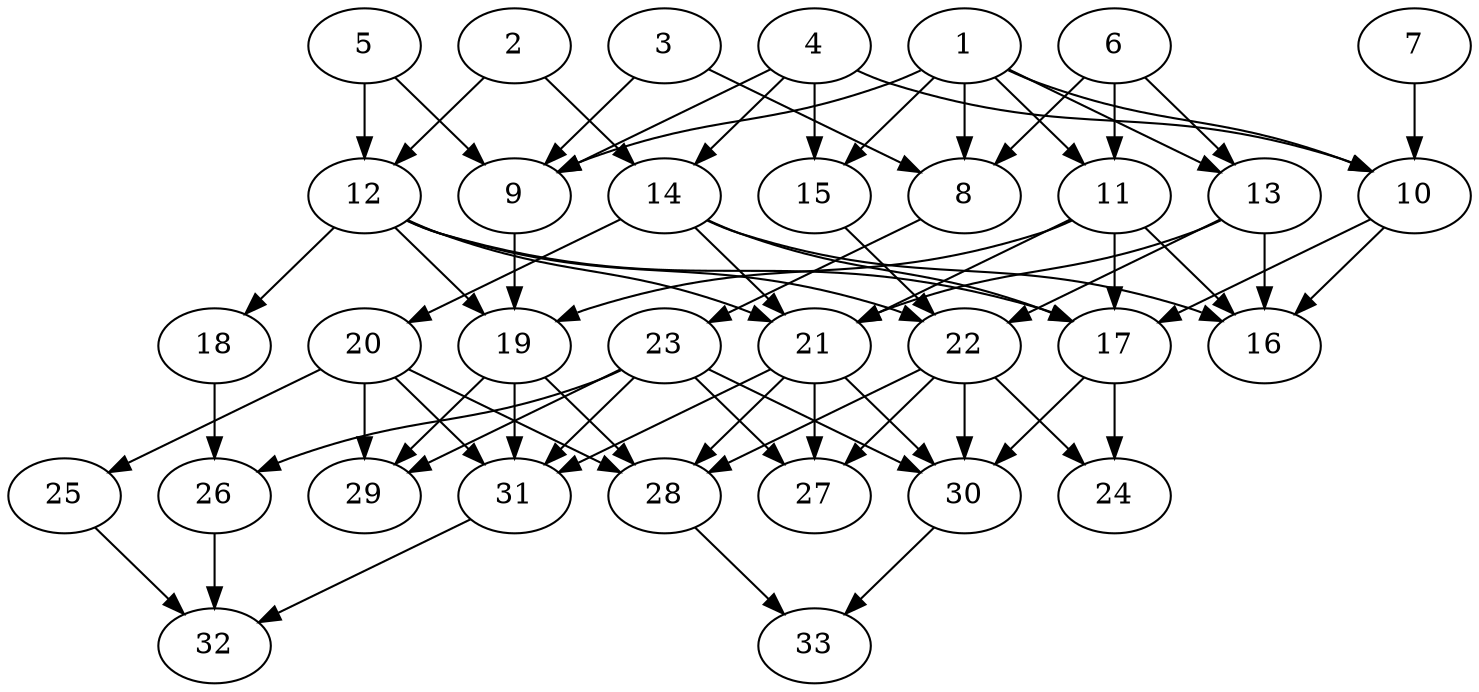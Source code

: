// DAG (tier=2-normal, mode=data, n=33, ccr=0.424, fat=0.672, density=0.500, regular=0.587, jump=0.121, mindata=2097152, maxdata=16777216)
// DAG automatically generated by daggen at Sun Aug 24 16:33:34 2025
// /home/ermia/Project/Environments/daggen/bin/daggen --dot --ccr 0.424 --fat 0.672 --regular 0.587 --density 0.500 --jump 0.121 --mindata 2097152 --maxdata 16777216 -n 33 
digraph G {
  1 [size="77858858977984512000", alpha="0.14", expect_size="38929429488992256000"]
  1 -> 8 [size ="145868665651200"]
  1 -> 9 [size ="145868665651200"]
  1 -> 10 [size ="145868665651200"]
  1 -> 11 [size ="145868665651200"]
  1 -> 13 [size ="145868665651200"]
  1 -> 15 [size ="145868665651200"]
  2 [size="16298655900472705024", alpha="0.00", expect_size="8149327950236352512"]
  2 -> 12 [size ="51426998878208"]
  2 -> 14 [size ="51426998878208"]
  3 [size="4153678171056015147008", alpha="0.09", expect_size="2076839085528007573504"]
  3 -> 8 [size ="2067181214892032"]
  3 -> 9 [size ="2067181214892032"]
  4 [size="5345148241594183680", alpha="0.19", expect_size="2672574120797091840"]
  4 -> 9 [size ="1864355243098112"]
  4 -> 10 [size ="1864355243098112"]
  4 -> 14 [size ="1864355243098112"]
  4 -> 15 [size ="1864355243098112"]
  5 [size="890694753617983832064", alpha="0.18", expect_size="445347376808991916032"]
  5 -> 9 [size ="740586713776128"]
  5 -> 12 [size ="740586713776128"]
  6 [size="223226124535674699776", alpha="0.18", expect_size="111613062267837349888"]
  6 -> 8 [size ="294387930103808"]
  6 -> 11 [size ="294387930103808"]
  6 -> 13 [size ="294387930103808"]
  7 [size="1799218162387516", alpha="0.08", expect_size="899609081193758"]
  7 -> 10 [size ="117211033239552"]
  8 [size="922869631770520704", alpha="0.12", expect_size="461434815885260352"]
  8 -> 23 [size ="613515140268032"]
  9 [size="10308990295198624", alpha="0.07", expect_size="5154495147599312"]
  9 -> 19 [size ="386407545700352"]
  10 [size="5914715617294139392", alpha="0.18", expect_size="2957357808647069696"]
  10 -> 16 [size ="2107673000542208"]
  10 -> 17 [size ="2107673000542208"]
  11 [size="1844777608383815483392", alpha="0.12", expect_size="922388804191907741696"]
  11 -> 16 [size ="1203333477957632"]
  11 -> 17 [size ="1203333477957632"]
  11 -> 19 [size ="1203333477957632"]
  11 -> 21 [size ="1203333477957632"]
  12 [size="777550992253124608000", alpha="0.20", expect_size="388775496126562304000"]
  12 -> 17 [size ="676460704563200"]
  12 -> 18 [size ="676460704563200"]
  12 -> 19 [size ="676460704563200"]
  12 -> 21 [size ="676460704563200"]
  12 -> 22 [size ="676460704563200"]
  13 [size="49309855353874136", alpha="0.06", expect_size="24654927676937068"]
  13 -> 16 [size ="58731295408128"]
  13 -> 21 [size ="58731295408128"]
  13 -> 22 [size ="58731295408128"]
  14 [size="2338316401052539904", alpha="0.15", expect_size="1169158200526269952"]
  14 -> 16 [size ="974103414571008"]
  14 -> 17 [size ="974103414571008"]
  14 -> 20 [size ="974103414571008"]
  14 -> 21 [size ="974103414571008"]
  15 [size="3634761167227846656000", alpha="0.07", expect_size="1817380583613923328000"]
  15 -> 22 [size ="1891213561036800"]
  16 [size="3274060442952416256", alpha="0.01", expect_size="1637030221476208128"]
  17 [size="4699365133476680", alpha="0.03", expect_size="2349682566738340"]
  17 -> 24 [size ="210807136714752"]
  17 -> 30 [size ="210807136714752"]
  18 [size="86506647594431676416", alpha="0.17", expect_size="43253323797215838208"]
  18 -> 26 [size ="156479088754688"]
  19 [size="11522838919481856", alpha="0.16", expect_size="5761419459740928"]
  19 -> 28 [size ="357478717980672"]
  19 -> 29 [size ="357478717980672"]
  19 -> 31 [size ="357478717980672"]
  20 [size="2593518690050800", alpha="0.01", expect_size="1296759345025400"]
  20 -> 25 [size ="41156398284800"]
  20 -> 28 [size ="41156398284800"]
  20 -> 29 [size ="41156398284800"]
  20 -> 31 [size ="41156398284800"]
  21 [size="117048430269187489792", alpha="0.16", expect_size="58524215134593744896"]
  21 -> 27 [size ="191425761247232"]
  21 -> 28 [size ="191425761247232"]
  21 -> 30 [size ="191425761247232"]
  21 -> 31 [size ="191425761247232"]
  22 [size="734722492483892150272", alpha="0.08", expect_size="367361246241946075136"]
  22 -> 24 [size ="651386685489152"]
  22 -> 27 [size ="651386685489152"]
  22 -> 28 [size ="651386685489152"]
  22 -> 30 [size ="651386685489152"]
  23 [size="2815740765311860736000", alpha="0.10", expect_size="1407870382655930368000"]
  23 -> 26 [size ="1595212090572800"]
  23 -> 27 [size ="1595212090572800"]
  23 -> 29 [size ="1595212090572800"]
  23 -> 30 [size ="1595212090572800"]
  23 -> 31 [size ="1595212090572800"]
  24 [size="34039788677035056", alpha="0.14", expect_size="17019894338517528"]
  25 [size="4126747466129899257856", alpha="0.02", expect_size="2063373733064949628928"]
  25 -> 32 [size ="2058236375072768"]
  26 [size="3552326336190761472", alpha="0.00", expect_size="1776163168095380736"]
  26 -> 32 [size ="1212796222046208"]
  27 [size="506612289323925504000", alpha="0.08", expect_size="253306144661962752000"]
  28 [size="19719646934928068", alpha="0.11", expect_size="9859823467464034"]
  28 -> 33 [size ="476020696154112"]
  29 [size="266445505636383850496", alpha="0.15", expect_size="133222752818191925248"]
  30 [size="28621541324265468", alpha="0.04", expect_size="14310770662132734"]
  30 -> 33 [size ="490922311680000"]
  31 [size="44759700501933216", alpha="0.01", expect_size="22379850250966608"]
  31 -> 32 [size ="782625929166848"]
  32 [size="20670874964815588", alpha="0.10", expect_size="10335437482407794"]
  33 [size="420773765244393152", alpha="0.18", expect_size="210386882622196576"]
}